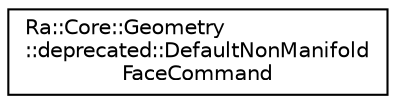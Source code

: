 digraph "Graphical Class Hierarchy"
{
 // INTERACTIVE_SVG=YES
 // LATEX_PDF_SIZE
  edge [fontname="Helvetica",fontsize="10",labelfontname="Helvetica",labelfontsize="10"];
  node [fontname="Helvetica",fontsize="10",shape=record];
  rankdir="LR";
  Node0 [label="Ra::Core::Geometry\l::deprecated::DefaultNonManifold\lFaceCommand",height=0.2,width=0.4,color="black", fillcolor="white", style="filled",URL="$structRa_1_1Core_1_1Geometry_1_1deprecated_1_1DefaultNonManifoldFaceCommand.html",tooltip="[Default command implementation]"];
}
